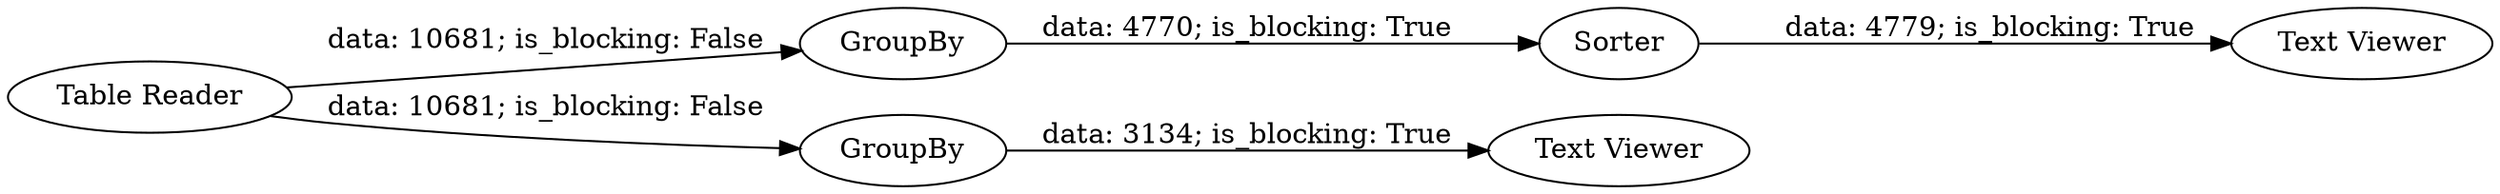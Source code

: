 digraph {
	"-941936072660265330_87" [label="Text Viewer"]
	"-941936072660265330_91" [label=Sorter]
	"-941936072660265330_89" [label="Text Viewer"]
	"-941936072660265330_76" [label="Table Reader"]
	"-941936072660265330_88" [label=GroupBy]
	"-941936072660265330_86" [label=GroupBy]
	"-941936072660265330_88" -> "-941936072660265330_91" [label="data: 4770; is_blocking: True"]
	"-941936072660265330_86" -> "-941936072660265330_87" [label="data: 3134; is_blocking: True"]
	"-941936072660265330_91" -> "-941936072660265330_89" [label="data: 4779; is_blocking: True"]
	"-941936072660265330_76" -> "-941936072660265330_88" [label="data: 10681; is_blocking: False"]
	"-941936072660265330_76" -> "-941936072660265330_86" [label="data: 10681; is_blocking: False"]
	rankdir=LR
}
